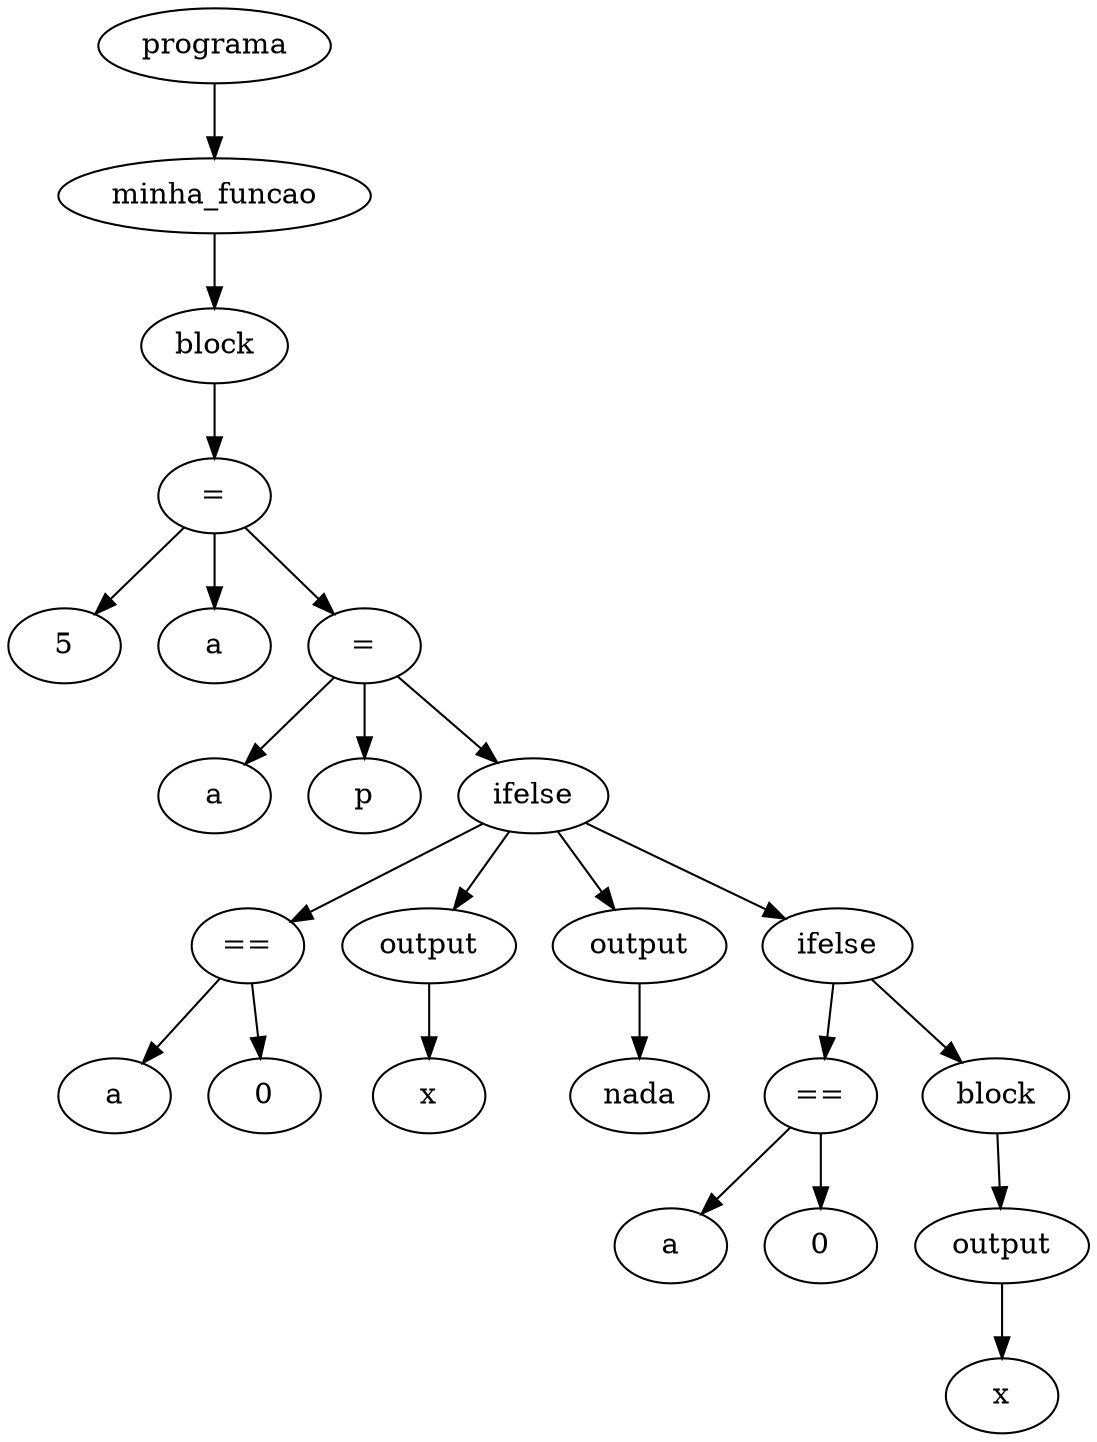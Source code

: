 digraph G {
node_0x879ba0 [label="5"]
node_0x879bd0 [label="="]
node_0x879c00 [label="a"]
node_0x879bd0 -> node_0x879c00
node_0x879bd0 -> node_0x879ba0
node_0x87eb20 [label="a"]
node_0x87eb50 [label="="]
node_0x87eb80 [label="p"]
node_0x87eb50 -> node_0x87eb80
node_0x87eb50 -> node_0x87eb20
node_0x8888f0 [label="a"]
node_0x88d7b0 [label="0"]
node_0x88d7e0 [label="=="]
node_0x88d7e0 -> node_0x8888f0
node_0x88d7e0 -> node_0x88d7b0
node_0x8a1210 [label="x"]
node_0x8a1240 [label="output"]
node_0x8a1240 -> node_0x8a1210
node_0x8a6140 [label="nada"]
node_0x8a6170 [label="output"]
node_0x8a6170 -> node_0x8a6140
node_0x8a61c0 [label="ifelse"]
node_0x8a61c0 -> node_0x88d7e0
node_0x8a61c0 -> node_0x8a1240
node_0x8a61c0 -> node_0x8a6170
node_0x8a6290 [label="a"]
node_0x8a6300 [label="0"]
node_0x8a6330 [label="=="]
node_0x8a6330 -> node_0x8a6290
node_0x8a6330 -> node_0x8a6300
node_0x8a6400 [label="x"]
node_0x8a6430 [label="output"]
node_0x8a6430 -> node_0x8a6400
node_0x8a6480 [label="block"]
node_0x8a6480 -> node_0x8a6430
node_0x8a64d0 [label="ifelse"]
node_0x8a64d0 -> node_0x8a6330
node_0x8a64d0 -> node_0x8a6480
node_0x8a61c0 -> node_0x8a64d0
node_0x87eb50 -> node_0x8a61c0
node_0x879bd0 -> node_0x87eb50
node_0x8a6550 [label="block"]
node_0x8a6550 -> node_0x879bd0
node_0x8a6580 [label="minha_funcao"]
node_0x8a6580 -> node_0x8a6550
node_0x8a65d0 [label="programa"]
node_0x8a65d0 -> node_0x8a6580
}
